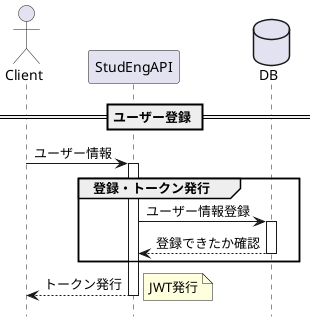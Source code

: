 @startuml
actor Client
participant StudEngAPI
database DB
hide footbox

== ユーザー登録 ==

Client -> StudEngAPI : ユーザー情報
activate StudEngAPI
  group 登録・トークン発行
    StudEngAPI -> DB : ユーザー情報登録
    activate DB

    StudEngAPI <-- DB : 登録できたか確認
    deactivate DB
  end

  Client <-- StudEngAPI : トークン発行
    note right: JWT発行
deactivate StudEngAPI
@enduml